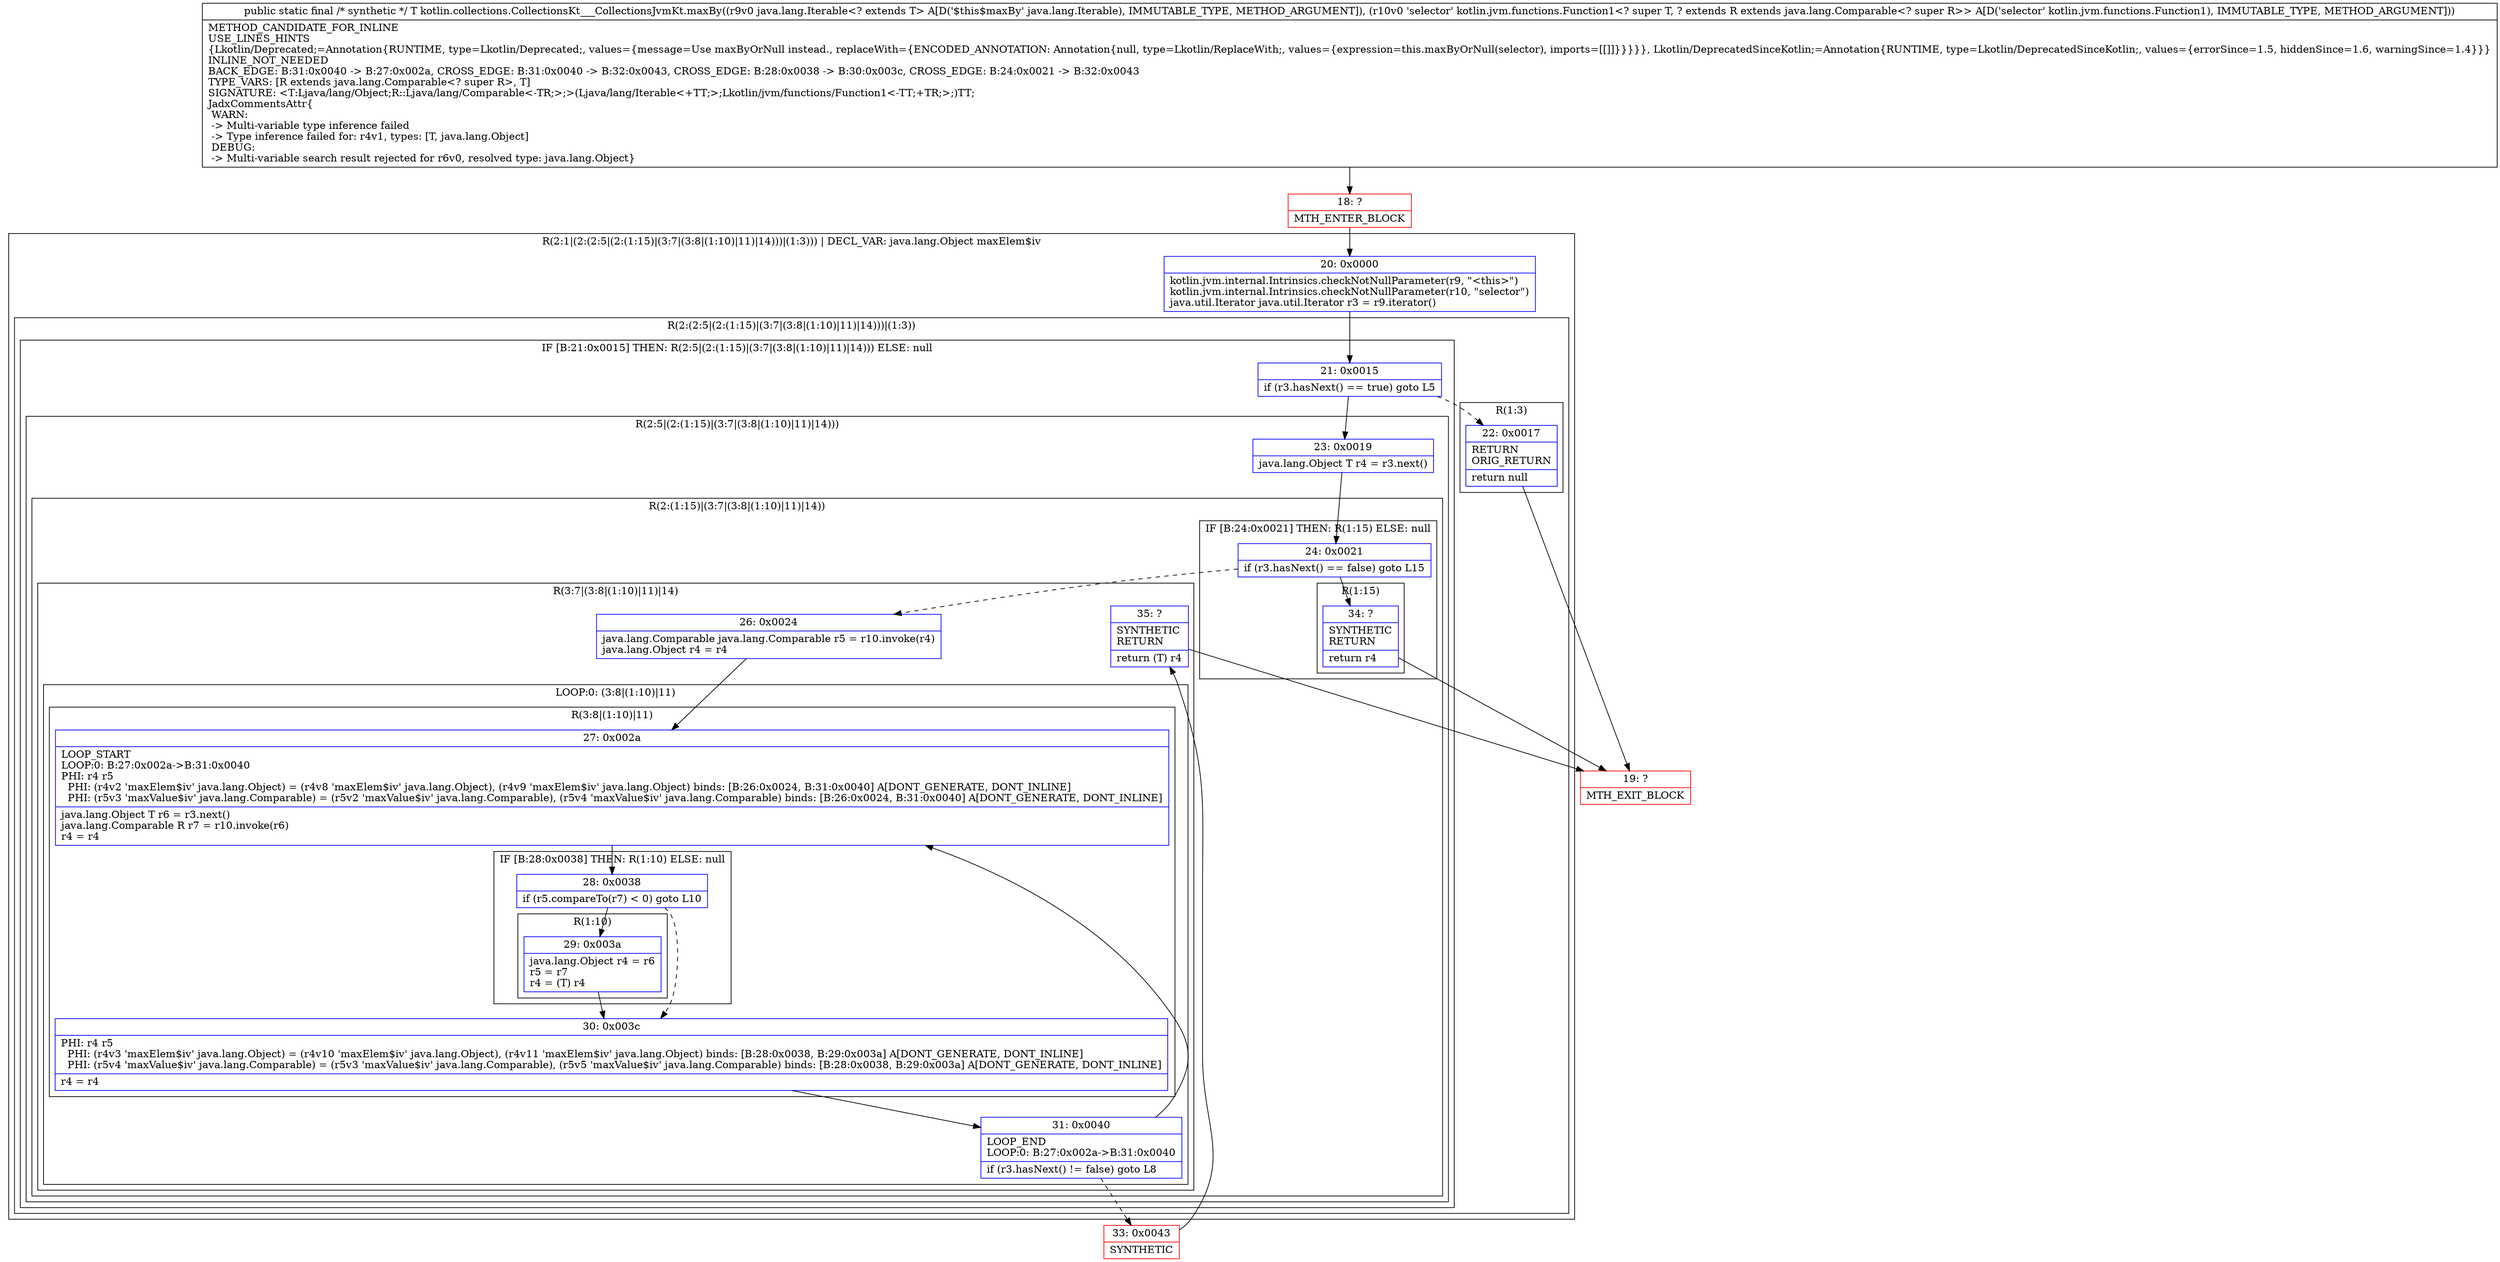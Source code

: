 digraph "CFG forkotlin.collections.CollectionsKt___CollectionsJvmKt.maxBy(Ljava\/lang\/Iterable;Lkotlin\/jvm\/functions\/Function1;)Ljava\/lang\/Object;" {
subgraph cluster_Region_402814122 {
label = "R(2:1|(2:(2:5|(2:(1:15)|(3:7|(3:8|(1:10)|11)|14)))|(1:3))) | DECL_VAR: java.lang.Object maxElem$iv\l";
node [shape=record,color=blue];
Node_20 [shape=record,label="{20\:\ 0x0000|kotlin.jvm.internal.Intrinsics.checkNotNullParameter(r9, \"\<this\>\")\lkotlin.jvm.internal.Intrinsics.checkNotNullParameter(r10, \"selector\")\ljava.util.Iterator java.util.Iterator r3 = r9.iterator()\l}"];
subgraph cluster_Region_395210015 {
label = "R(2:(2:5|(2:(1:15)|(3:7|(3:8|(1:10)|11)|14)))|(1:3))";
node [shape=record,color=blue];
subgraph cluster_IfRegion_1293176131 {
label = "IF [B:21:0x0015] THEN: R(2:5|(2:(1:15)|(3:7|(3:8|(1:10)|11)|14))) ELSE: null";
node [shape=record,color=blue];
Node_21 [shape=record,label="{21\:\ 0x0015|if (r3.hasNext() == true) goto L5\l}"];
subgraph cluster_Region_1730860181 {
label = "R(2:5|(2:(1:15)|(3:7|(3:8|(1:10)|11)|14)))";
node [shape=record,color=blue];
Node_23 [shape=record,label="{23\:\ 0x0019|java.lang.Object T r4 = r3.next()\l}"];
subgraph cluster_Region_2090642890 {
label = "R(2:(1:15)|(3:7|(3:8|(1:10)|11)|14))";
node [shape=record,color=blue];
subgraph cluster_IfRegion_1558832661 {
label = "IF [B:24:0x0021] THEN: R(1:15) ELSE: null";
node [shape=record,color=blue];
Node_24 [shape=record,label="{24\:\ 0x0021|if (r3.hasNext() == false) goto L15\l}"];
subgraph cluster_Region_166443531 {
label = "R(1:15)";
node [shape=record,color=blue];
Node_34 [shape=record,label="{34\:\ ?|SYNTHETIC\lRETURN\l|return r4\l}"];
}
}
subgraph cluster_Region_446774381 {
label = "R(3:7|(3:8|(1:10)|11)|14)";
node [shape=record,color=blue];
Node_26 [shape=record,label="{26\:\ 0x0024|java.lang.Comparable java.lang.Comparable r5 = r10.invoke(r4)\ljava.lang.Object r4 = r4\l}"];
subgraph cluster_LoopRegion_1464172038 {
label = "LOOP:0: (3:8|(1:10)|11)";
node [shape=record,color=blue];
Node_31 [shape=record,label="{31\:\ 0x0040|LOOP_END\lLOOP:0: B:27:0x002a\-\>B:31:0x0040\l|if (r3.hasNext() != false) goto L8\l}"];
subgraph cluster_Region_953438200 {
label = "R(3:8|(1:10)|11)";
node [shape=record,color=blue];
Node_27 [shape=record,label="{27\:\ 0x002a|LOOP_START\lLOOP:0: B:27:0x002a\-\>B:31:0x0040\lPHI: r4 r5 \l  PHI: (r4v2 'maxElem$iv' java.lang.Object) = (r4v8 'maxElem$iv' java.lang.Object), (r4v9 'maxElem$iv' java.lang.Object) binds: [B:26:0x0024, B:31:0x0040] A[DONT_GENERATE, DONT_INLINE]\l  PHI: (r5v3 'maxValue$iv' java.lang.Comparable) = (r5v2 'maxValue$iv' java.lang.Comparable), (r5v4 'maxValue$iv' java.lang.Comparable) binds: [B:26:0x0024, B:31:0x0040] A[DONT_GENERATE, DONT_INLINE]\l|java.lang.Object T r6 = r3.next()\ljava.lang.Comparable R r7 = r10.invoke(r6)\lr4 = r4\l}"];
subgraph cluster_IfRegion_2094660827 {
label = "IF [B:28:0x0038] THEN: R(1:10) ELSE: null";
node [shape=record,color=blue];
Node_28 [shape=record,label="{28\:\ 0x0038|if (r5.compareTo(r7) \< 0) goto L10\l}"];
subgraph cluster_Region_1726530673 {
label = "R(1:10)";
node [shape=record,color=blue];
Node_29 [shape=record,label="{29\:\ 0x003a|java.lang.Object r4 = r6\lr5 = r7\lr4 = (T) r4\l}"];
}
}
Node_30 [shape=record,label="{30\:\ 0x003c|PHI: r4 r5 \l  PHI: (r4v3 'maxElem$iv' java.lang.Object) = (r4v10 'maxElem$iv' java.lang.Object), (r4v11 'maxElem$iv' java.lang.Object) binds: [B:28:0x0038, B:29:0x003a] A[DONT_GENERATE, DONT_INLINE]\l  PHI: (r5v4 'maxValue$iv' java.lang.Comparable) = (r5v3 'maxValue$iv' java.lang.Comparable), (r5v5 'maxValue$iv' java.lang.Comparable) binds: [B:28:0x0038, B:29:0x003a] A[DONT_GENERATE, DONT_INLINE]\l|r4 = r4\l}"];
}
}
Node_35 [shape=record,label="{35\:\ ?|SYNTHETIC\lRETURN\l|return (T) r4\l}"];
}
}
}
}
subgraph cluster_Region_1132679742 {
label = "R(1:3)";
node [shape=record,color=blue];
Node_22 [shape=record,label="{22\:\ 0x0017|RETURN\lORIG_RETURN\l|return null\l}"];
}
}
}
Node_18 [shape=record,color=red,label="{18\:\ ?|MTH_ENTER_BLOCK\l}"];
Node_19 [shape=record,color=red,label="{19\:\ ?|MTH_EXIT_BLOCK\l}"];
Node_33 [shape=record,color=red,label="{33\:\ 0x0043|SYNTHETIC\l}"];
MethodNode[shape=record,label="{public static final \/* synthetic *\/ T kotlin.collections.CollectionsKt___CollectionsJvmKt.maxBy((r9v0 java.lang.Iterable\<? extends T\> A[D('$this$maxBy' java.lang.Iterable), IMMUTABLE_TYPE, METHOD_ARGUMENT]), (r10v0 'selector' kotlin.jvm.functions.Function1\<? super T, ? extends R extends java.lang.Comparable\<? super R\>\> A[D('selector' kotlin.jvm.functions.Function1), IMMUTABLE_TYPE, METHOD_ARGUMENT]))  | METHOD_CANDIDATE_FOR_INLINE\lUSE_LINES_HINTS\l\{Lkotlin\/Deprecated;=Annotation\{RUNTIME, type=Lkotlin\/Deprecated;, values=\{message=Use maxByOrNull instead., replaceWith=\{ENCODED_ANNOTATION: Annotation\{null, type=Lkotlin\/ReplaceWith;, values=\{expression=this.maxByOrNull(selector), imports=[[]]\}\}\}\}\}, Lkotlin\/DeprecatedSinceKotlin;=Annotation\{RUNTIME, type=Lkotlin\/DeprecatedSinceKotlin;, values=\{errorSince=1.5, hiddenSince=1.6, warningSince=1.4\}\}\}\lINLINE_NOT_NEEDED\lBACK_EDGE: B:31:0x0040 \-\> B:27:0x002a, CROSS_EDGE: B:31:0x0040 \-\> B:32:0x0043, CROSS_EDGE: B:28:0x0038 \-\> B:30:0x003c, CROSS_EDGE: B:24:0x0021 \-\> B:32:0x0043\lTYPE_VARS: [R extends java.lang.Comparable\<? super R\>, T]\lSIGNATURE: \<T:Ljava\/lang\/Object;R::Ljava\/lang\/Comparable\<\-TR;\>;\>(Ljava\/lang\/Iterable\<+TT;\>;Lkotlin\/jvm\/functions\/Function1\<\-TT;+TR;\>;)TT;\lJadxCommentsAttr\{\l WARN: \l \-\> Multi\-variable type inference failed\l \-\> Type inference failed for: r4v1, types: [T, java.lang.Object]\l DEBUG: \l \-\> Multi\-variable search result rejected for r6v0, resolved type: java.lang.Object\}\l}"];
MethodNode -> Node_18;Node_20 -> Node_21;
Node_21 -> Node_22[style=dashed];
Node_21 -> Node_23;
Node_23 -> Node_24;
Node_24 -> Node_26[style=dashed];
Node_24 -> Node_34;
Node_34 -> Node_19;
Node_26 -> Node_27;
Node_31 -> Node_27;
Node_31 -> Node_33[style=dashed];
Node_27 -> Node_28;
Node_28 -> Node_29;
Node_28 -> Node_30[style=dashed];
Node_29 -> Node_30;
Node_30 -> Node_31;
Node_35 -> Node_19;
Node_22 -> Node_19;
Node_18 -> Node_20;
Node_33 -> Node_35;
}

